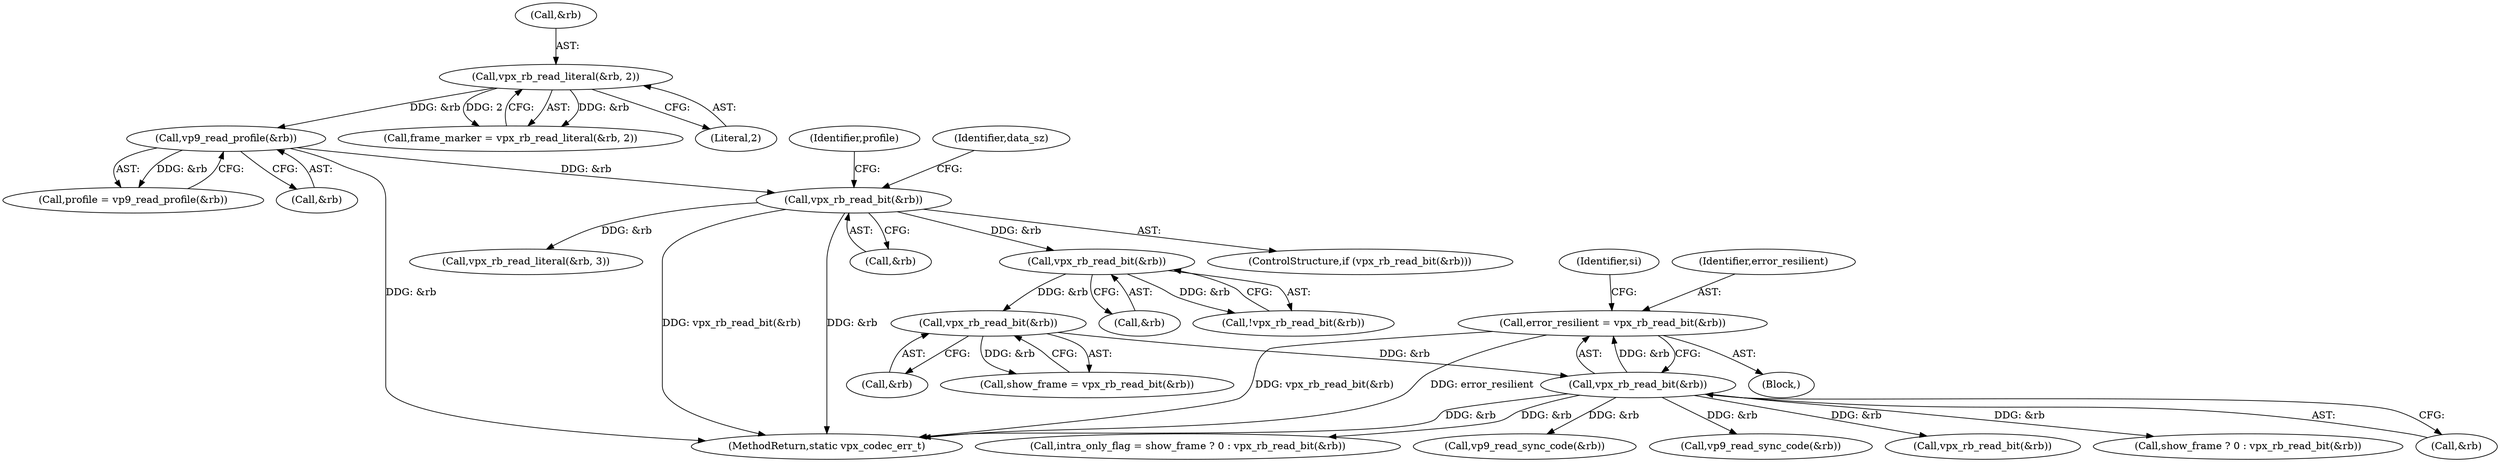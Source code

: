digraph "0_Android_4974dcbd0289a2530df2ee2a25b5f92775df80da@API" {
"1000240" [label="(Call,error_resilient = vpx_rb_read_bit(&rb))"];
"1000242" [label="(Call,vpx_rb_read_bit(&rb))"];
"1000237" [label="(Call,vpx_rb_read_bit(&rb))"];
"1000232" [label="(Call,vpx_rb_read_bit(&rb))"];
"1000201" [label="(Call,vpx_rb_read_bit(&rb))"];
"1000185" [label="(Call,vp9_read_profile(&rb))"];
"1000178" [label="(Call,vpx_rb_read_literal(&rb, 2))"];
"1000183" [label="(Call,profile = vp9_read_profile(&rb))"];
"1000232" [label="(Call,vpx_rb_read_bit(&rb))"];
"1000200" [label="(ControlStructure,if (vpx_rb_read_bit(&rb)))"];
"1000243" [label="(Call,&rb)"];
"1000202" [label="(Call,&rb)"];
"1000282" [label="(Call,intra_only_flag = show_frame ? 0 : vpx_rb_read_bit(&rb))"];
"1000169" [label="(Block,)"];
"1000208" [label="(Identifier,profile)"];
"1000235" [label="(Call,show_frame = vpx_rb_read_bit(&rb))"];
"1000201" [label="(Call,vpx_rb_read_bit(&rb))"];
"1000247" [label="(Identifier,si)"];
"1000240" [label="(Call,error_resilient = vpx_rb_read_bit(&rb))"];
"1000241" [label="(Identifier,error_resilient)"];
"1000237" [label="(Call,vpx_rb_read_bit(&rb))"];
"1000303" [label="(Call,vp9_read_sync_code(&rb))"];
"1000186" [label="(Call,&rb)"];
"1000185" [label="(Call,vp9_read_profile(&rb))"];
"1000176" [label="(Call,frame_marker = vpx_rb_read_literal(&rb, 2))"];
"1000215" [label="(Call,vpx_rb_read_literal(&rb, 3))"];
"1000242" [label="(Call,vpx_rb_read_bit(&rb))"];
"1000252" [label="(Call,vp9_read_sync_code(&rb))"];
"1000287" [label="(Call,vpx_rb_read_bit(&rb))"];
"1000181" [label="(Literal,2)"];
"1000284" [label="(Call,show_frame ? 0 : vpx_rb_read_bit(&rb))"];
"1000233" [label="(Call,&rb)"];
"1000223" [label="(Identifier,data_sz)"];
"1000178" [label="(Call,vpx_rb_read_literal(&rb, 2))"];
"1000231" [label="(Call,!vpx_rb_read_bit(&rb))"];
"1000238" [label="(Call,&rb)"];
"1000351" [label="(MethodReturn,static vpx_codec_err_t)"];
"1000179" [label="(Call,&rb)"];
"1000240" -> "1000169"  [label="AST: "];
"1000240" -> "1000242"  [label="CFG: "];
"1000241" -> "1000240"  [label="AST: "];
"1000242" -> "1000240"  [label="AST: "];
"1000247" -> "1000240"  [label="CFG: "];
"1000240" -> "1000351"  [label="DDG: vpx_rb_read_bit(&rb)"];
"1000240" -> "1000351"  [label="DDG: error_resilient"];
"1000242" -> "1000240"  [label="DDG: &rb"];
"1000242" -> "1000243"  [label="CFG: "];
"1000243" -> "1000242"  [label="AST: "];
"1000242" -> "1000351"  [label="DDG: &rb"];
"1000237" -> "1000242"  [label="DDG: &rb"];
"1000242" -> "1000252"  [label="DDG: &rb"];
"1000242" -> "1000282"  [label="DDG: &rb"];
"1000242" -> "1000284"  [label="DDG: &rb"];
"1000242" -> "1000287"  [label="DDG: &rb"];
"1000242" -> "1000303"  [label="DDG: &rb"];
"1000237" -> "1000235"  [label="AST: "];
"1000237" -> "1000238"  [label="CFG: "];
"1000238" -> "1000237"  [label="AST: "];
"1000235" -> "1000237"  [label="CFG: "];
"1000237" -> "1000235"  [label="DDG: &rb"];
"1000232" -> "1000237"  [label="DDG: &rb"];
"1000232" -> "1000231"  [label="AST: "];
"1000232" -> "1000233"  [label="CFG: "];
"1000233" -> "1000232"  [label="AST: "];
"1000231" -> "1000232"  [label="CFG: "];
"1000232" -> "1000231"  [label="DDG: &rb"];
"1000201" -> "1000232"  [label="DDG: &rb"];
"1000201" -> "1000200"  [label="AST: "];
"1000201" -> "1000202"  [label="CFG: "];
"1000202" -> "1000201"  [label="AST: "];
"1000208" -> "1000201"  [label="CFG: "];
"1000223" -> "1000201"  [label="CFG: "];
"1000201" -> "1000351"  [label="DDG: vpx_rb_read_bit(&rb)"];
"1000201" -> "1000351"  [label="DDG: &rb"];
"1000185" -> "1000201"  [label="DDG: &rb"];
"1000201" -> "1000215"  [label="DDG: &rb"];
"1000185" -> "1000183"  [label="AST: "];
"1000185" -> "1000186"  [label="CFG: "];
"1000186" -> "1000185"  [label="AST: "];
"1000183" -> "1000185"  [label="CFG: "];
"1000185" -> "1000351"  [label="DDG: &rb"];
"1000185" -> "1000183"  [label="DDG: &rb"];
"1000178" -> "1000185"  [label="DDG: &rb"];
"1000178" -> "1000176"  [label="AST: "];
"1000178" -> "1000181"  [label="CFG: "];
"1000179" -> "1000178"  [label="AST: "];
"1000181" -> "1000178"  [label="AST: "];
"1000176" -> "1000178"  [label="CFG: "];
"1000178" -> "1000176"  [label="DDG: &rb"];
"1000178" -> "1000176"  [label="DDG: 2"];
}
